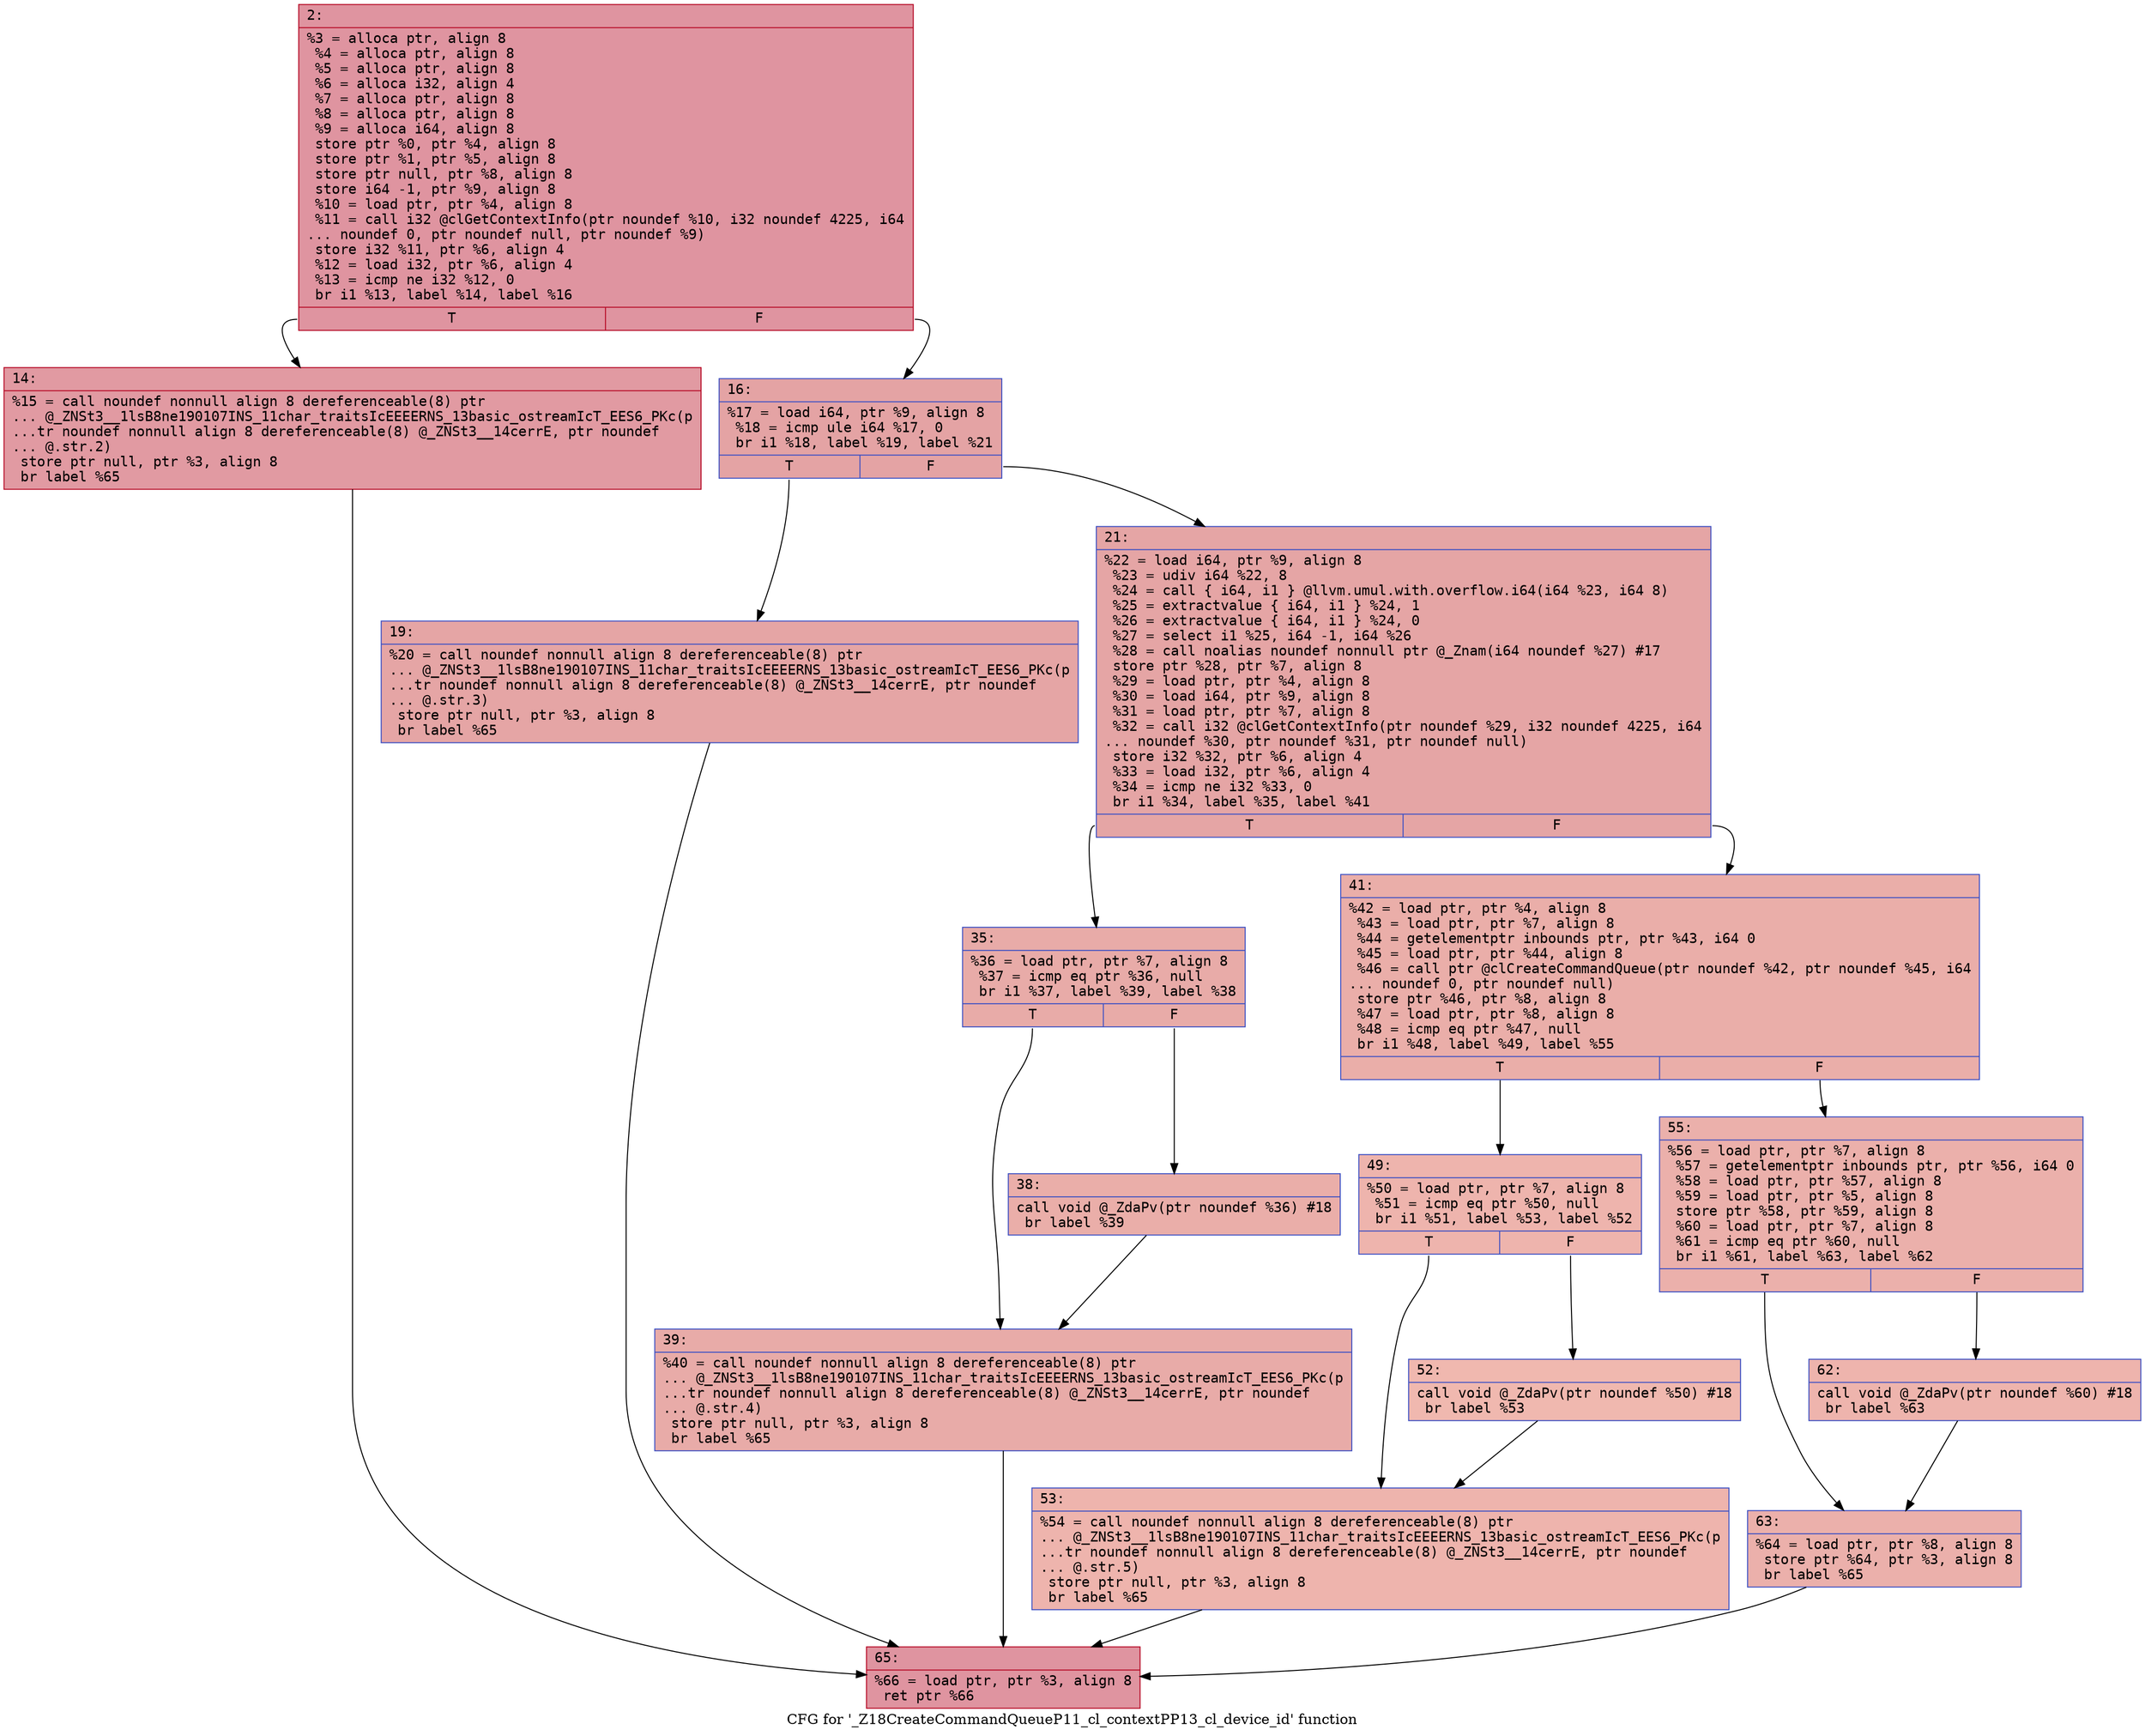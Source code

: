 digraph "CFG for '_Z18CreateCommandQueueP11_cl_contextPP13_cl_device_id' function" {
	label="CFG for '_Z18CreateCommandQueueP11_cl_contextPP13_cl_device_id' function";

	Node0x60000062cf50 [shape=record,color="#b70d28ff", style=filled, fillcolor="#b70d2870" fontname="Courier",label="{2:\l|  %3 = alloca ptr, align 8\l  %4 = alloca ptr, align 8\l  %5 = alloca ptr, align 8\l  %6 = alloca i32, align 4\l  %7 = alloca ptr, align 8\l  %8 = alloca ptr, align 8\l  %9 = alloca i64, align 8\l  store ptr %0, ptr %4, align 8\l  store ptr %1, ptr %5, align 8\l  store ptr null, ptr %8, align 8\l  store i64 -1, ptr %9, align 8\l  %10 = load ptr, ptr %4, align 8\l  %11 = call i32 @clGetContextInfo(ptr noundef %10, i32 noundef 4225, i64\l... noundef 0, ptr noundef null, ptr noundef %9)\l  store i32 %11, ptr %6, align 4\l  %12 = load i32, ptr %6, align 4\l  %13 = icmp ne i32 %12, 0\l  br i1 %13, label %14, label %16\l|{<s0>T|<s1>F}}"];
	Node0x60000062cf50:s0 -> Node0x60000062cfa0[tooltip="2 -> 14\nProbability 62.50%" ];
	Node0x60000062cf50:s1 -> Node0x60000062cff0[tooltip="2 -> 16\nProbability 37.50%" ];
	Node0x60000062cfa0 [shape=record,color="#b70d28ff", style=filled, fillcolor="#bb1b2c70" fontname="Courier",label="{14:\l|  %15 = call noundef nonnull align 8 dereferenceable(8) ptr\l... @_ZNSt3__1lsB8ne190107INS_11char_traitsIcEEEERNS_13basic_ostreamIcT_EES6_PKc(p\l...tr noundef nonnull align 8 dereferenceable(8) @_ZNSt3__14cerrE, ptr noundef\l... @.str.2)\l  store ptr null, ptr %3, align 8\l  br label %65\l}"];
	Node0x60000062cfa0 -> Node0x60000062d400[tooltip="14 -> 65\nProbability 100.00%" ];
	Node0x60000062cff0 [shape=record,color="#3d50c3ff", style=filled, fillcolor="#c32e3170" fontname="Courier",label="{16:\l|  %17 = load i64, ptr %9, align 8\l  %18 = icmp ule i64 %17, 0\l  br i1 %18, label %19, label %21\l|{<s0>T|<s1>F}}"];
	Node0x60000062cff0:s0 -> Node0x60000062d040[tooltip="16 -> 19\nProbability 50.00%" ];
	Node0x60000062cff0:s1 -> Node0x60000062d090[tooltip="16 -> 21\nProbability 50.00%" ];
	Node0x60000062d040 [shape=record,color="#3d50c3ff", style=filled, fillcolor="#c5333470" fontname="Courier",label="{19:\l|  %20 = call noundef nonnull align 8 dereferenceable(8) ptr\l... @_ZNSt3__1lsB8ne190107INS_11char_traitsIcEEEERNS_13basic_ostreamIcT_EES6_PKc(p\l...tr noundef nonnull align 8 dereferenceable(8) @_ZNSt3__14cerrE, ptr noundef\l... @.str.3)\l  store ptr null, ptr %3, align 8\l  br label %65\l}"];
	Node0x60000062d040 -> Node0x60000062d400[tooltip="19 -> 65\nProbability 100.00%" ];
	Node0x60000062d090 [shape=record,color="#3d50c3ff", style=filled, fillcolor="#c5333470" fontname="Courier",label="{21:\l|  %22 = load i64, ptr %9, align 8\l  %23 = udiv i64 %22, 8\l  %24 = call \{ i64, i1 \} @llvm.umul.with.overflow.i64(i64 %23, i64 8)\l  %25 = extractvalue \{ i64, i1 \} %24, 1\l  %26 = extractvalue \{ i64, i1 \} %24, 0\l  %27 = select i1 %25, i64 -1, i64 %26\l  %28 = call noalias noundef nonnull ptr @_Znam(i64 noundef %27) #17\l  store ptr %28, ptr %7, align 8\l  %29 = load ptr, ptr %4, align 8\l  %30 = load i64, ptr %9, align 8\l  %31 = load ptr, ptr %7, align 8\l  %32 = call i32 @clGetContextInfo(ptr noundef %29, i32 noundef 4225, i64\l... noundef %30, ptr noundef %31, ptr noundef null)\l  store i32 %32, ptr %6, align 4\l  %33 = load i32, ptr %6, align 4\l  %34 = icmp ne i32 %33, 0\l  br i1 %34, label %35, label %41\l|{<s0>T|<s1>F}}"];
	Node0x60000062d090:s0 -> Node0x60000062d0e0[tooltip="21 -> 35\nProbability 62.50%" ];
	Node0x60000062d090:s1 -> Node0x60000062d1d0[tooltip="21 -> 41\nProbability 37.50%" ];
	Node0x60000062d0e0 [shape=record,color="#3d50c3ff", style=filled, fillcolor="#cc403a70" fontname="Courier",label="{35:\l|  %36 = load ptr, ptr %7, align 8\l  %37 = icmp eq ptr %36, null\l  br i1 %37, label %39, label %38\l|{<s0>T|<s1>F}}"];
	Node0x60000062d0e0:s0 -> Node0x60000062d180[tooltip="35 -> 39\nProbability 37.50%" ];
	Node0x60000062d0e0:s1 -> Node0x60000062d130[tooltip="35 -> 38\nProbability 62.50%" ];
	Node0x60000062d130 [shape=record,color="#3d50c3ff", style=filled, fillcolor="#d0473d70" fontname="Courier",label="{38:\l|  call void @_ZdaPv(ptr noundef %36) #18\l  br label %39\l}"];
	Node0x60000062d130 -> Node0x60000062d180[tooltip="38 -> 39\nProbability 100.00%" ];
	Node0x60000062d180 [shape=record,color="#3d50c3ff", style=filled, fillcolor="#cc403a70" fontname="Courier",label="{39:\l|  %40 = call noundef nonnull align 8 dereferenceable(8) ptr\l... @_ZNSt3__1lsB8ne190107INS_11char_traitsIcEEEERNS_13basic_ostreamIcT_EES6_PKc(p\l...tr noundef nonnull align 8 dereferenceable(8) @_ZNSt3__14cerrE, ptr noundef\l... @.str.4)\l  store ptr null, ptr %3, align 8\l  br label %65\l}"];
	Node0x60000062d180 -> Node0x60000062d400[tooltip="39 -> 65\nProbability 100.00%" ];
	Node0x60000062d1d0 [shape=record,color="#3d50c3ff", style=filled, fillcolor="#d0473d70" fontname="Courier",label="{41:\l|  %42 = load ptr, ptr %4, align 8\l  %43 = load ptr, ptr %7, align 8\l  %44 = getelementptr inbounds ptr, ptr %43, i64 0\l  %45 = load ptr, ptr %44, align 8\l  %46 = call ptr @clCreateCommandQueue(ptr noundef %42, ptr noundef %45, i64\l... noundef 0, ptr noundef null)\l  store ptr %46, ptr %8, align 8\l  %47 = load ptr, ptr %8, align 8\l  %48 = icmp eq ptr %47, null\l  br i1 %48, label %49, label %55\l|{<s0>T|<s1>F}}"];
	Node0x60000062d1d0:s0 -> Node0x60000062d220[tooltip="41 -> 49\nProbability 37.50%" ];
	Node0x60000062d1d0:s1 -> Node0x60000062d310[tooltip="41 -> 55\nProbability 62.50%" ];
	Node0x60000062d220 [shape=record,color="#3d50c3ff", style=filled, fillcolor="#d8564670" fontname="Courier",label="{49:\l|  %50 = load ptr, ptr %7, align 8\l  %51 = icmp eq ptr %50, null\l  br i1 %51, label %53, label %52\l|{<s0>T|<s1>F}}"];
	Node0x60000062d220:s0 -> Node0x60000062d2c0[tooltip="49 -> 53\nProbability 37.50%" ];
	Node0x60000062d220:s1 -> Node0x60000062d270[tooltip="49 -> 52\nProbability 62.50%" ];
	Node0x60000062d270 [shape=record,color="#3d50c3ff", style=filled, fillcolor="#dc5d4a70" fontname="Courier",label="{52:\l|  call void @_ZdaPv(ptr noundef %50) #18\l  br label %53\l}"];
	Node0x60000062d270 -> Node0x60000062d2c0[tooltip="52 -> 53\nProbability 100.00%" ];
	Node0x60000062d2c0 [shape=record,color="#3d50c3ff", style=filled, fillcolor="#d8564670" fontname="Courier",label="{53:\l|  %54 = call noundef nonnull align 8 dereferenceable(8) ptr\l... @_ZNSt3__1lsB8ne190107INS_11char_traitsIcEEEERNS_13basic_ostreamIcT_EES6_PKc(p\l...tr noundef nonnull align 8 dereferenceable(8) @_ZNSt3__14cerrE, ptr noundef\l... @.str.5)\l  store ptr null, ptr %3, align 8\l  br label %65\l}"];
	Node0x60000062d2c0 -> Node0x60000062d400[tooltip="53 -> 65\nProbability 100.00%" ];
	Node0x60000062d310 [shape=record,color="#3d50c3ff", style=filled, fillcolor="#d24b4070" fontname="Courier",label="{55:\l|  %56 = load ptr, ptr %7, align 8\l  %57 = getelementptr inbounds ptr, ptr %56, i64 0\l  %58 = load ptr, ptr %57, align 8\l  %59 = load ptr, ptr %5, align 8\l  store ptr %58, ptr %59, align 8\l  %60 = load ptr, ptr %7, align 8\l  %61 = icmp eq ptr %60, null\l  br i1 %61, label %63, label %62\l|{<s0>T|<s1>F}}"];
	Node0x60000062d310:s0 -> Node0x60000062d3b0[tooltip="55 -> 63\nProbability 37.50%" ];
	Node0x60000062d310:s1 -> Node0x60000062d360[tooltip="55 -> 62\nProbability 62.50%" ];
	Node0x60000062d360 [shape=record,color="#3d50c3ff", style=filled, fillcolor="#d8564670" fontname="Courier",label="{62:\l|  call void @_ZdaPv(ptr noundef %60) #18\l  br label %63\l}"];
	Node0x60000062d360 -> Node0x60000062d3b0[tooltip="62 -> 63\nProbability 100.00%" ];
	Node0x60000062d3b0 [shape=record,color="#3d50c3ff", style=filled, fillcolor="#d24b4070" fontname="Courier",label="{63:\l|  %64 = load ptr, ptr %8, align 8\l  store ptr %64, ptr %3, align 8\l  br label %65\l}"];
	Node0x60000062d3b0 -> Node0x60000062d400[tooltip="63 -> 65\nProbability 100.00%" ];
	Node0x60000062d400 [shape=record,color="#b70d28ff", style=filled, fillcolor="#b70d2870" fontname="Courier",label="{65:\l|  %66 = load ptr, ptr %3, align 8\l  ret ptr %66\l}"];
}
